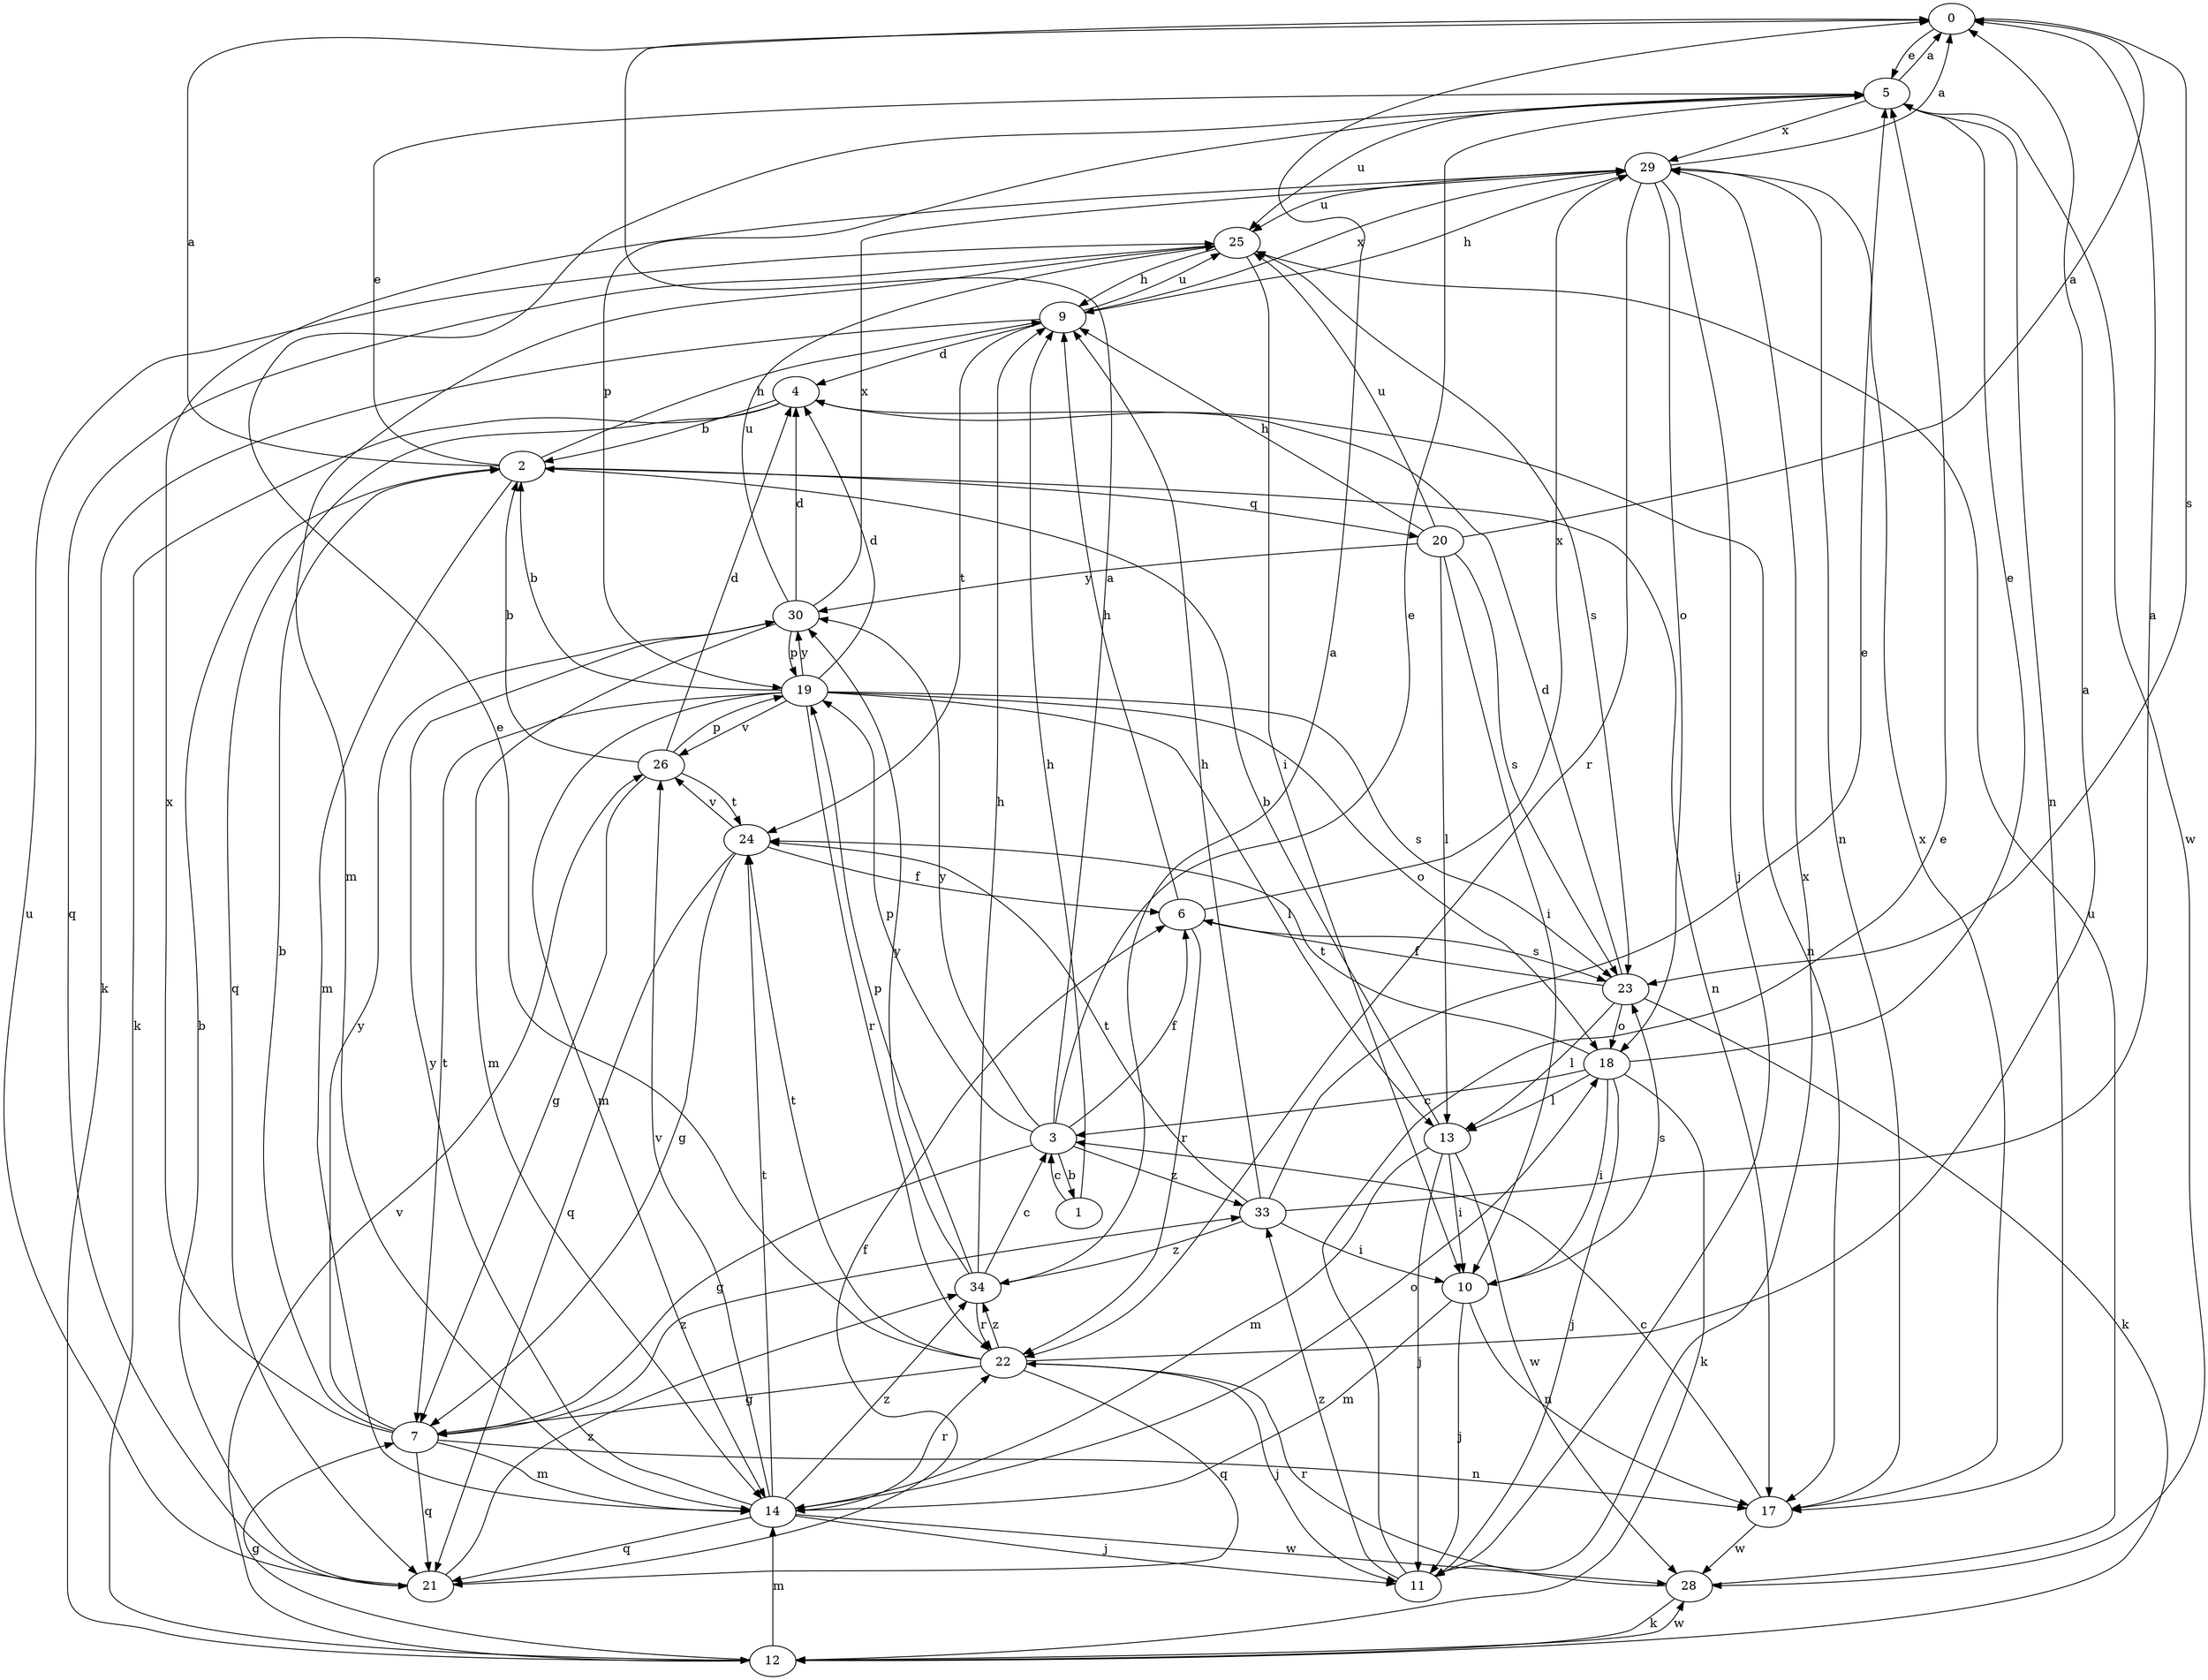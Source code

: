 strict digraph  {
0;
1;
2;
3;
4;
5;
6;
7;
9;
10;
11;
12;
13;
14;
17;
18;
19;
20;
21;
22;
23;
24;
25;
26;
28;
29;
30;
33;
34;
0 -> 5  [label=e];
0 -> 23  [label=s];
1 -> 3  [label=c];
1 -> 9  [label=h];
2 -> 0  [label=a];
2 -> 5  [label=e];
2 -> 9  [label=h];
2 -> 14  [label=m];
2 -> 17  [label=n];
2 -> 20  [label=q];
3 -> 0  [label=a];
3 -> 1  [label=b];
3 -> 5  [label=e];
3 -> 6  [label=f];
3 -> 7  [label=g];
3 -> 19  [label=p];
3 -> 30  [label=y];
3 -> 33  [label=z];
4 -> 2  [label=b];
4 -> 12  [label=k];
4 -> 17  [label=n];
4 -> 21  [label=q];
5 -> 0  [label=a];
5 -> 17  [label=n];
5 -> 19  [label=p];
5 -> 25  [label=u];
5 -> 28  [label=w];
5 -> 29  [label=x];
6 -> 9  [label=h];
6 -> 22  [label=r];
6 -> 23  [label=s];
6 -> 29  [label=x];
7 -> 2  [label=b];
7 -> 14  [label=m];
7 -> 17  [label=n];
7 -> 21  [label=q];
7 -> 29  [label=x];
7 -> 30  [label=y];
7 -> 33  [label=z];
9 -> 4  [label=d];
9 -> 12  [label=k];
9 -> 24  [label=t];
9 -> 25  [label=u];
9 -> 29  [label=x];
10 -> 11  [label=j];
10 -> 14  [label=m];
10 -> 17  [label=n];
10 -> 23  [label=s];
11 -> 5  [label=e];
11 -> 29  [label=x];
11 -> 33  [label=z];
12 -> 7  [label=g];
12 -> 14  [label=m];
12 -> 26  [label=v];
12 -> 28  [label=w];
13 -> 2  [label=b];
13 -> 10  [label=i];
13 -> 11  [label=j];
13 -> 14  [label=m];
13 -> 28  [label=w];
14 -> 11  [label=j];
14 -> 18  [label=o];
14 -> 21  [label=q];
14 -> 22  [label=r];
14 -> 24  [label=t];
14 -> 26  [label=v];
14 -> 28  [label=w];
14 -> 30  [label=y];
14 -> 34  [label=z];
17 -> 3  [label=c];
17 -> 28  [label=w];
17 -> 29  [label=x];
18 -> 3  [label=c];
18 -> 5  [label=e];
18 -> 10  [label=i];
18 -> 11  [label=j];
18 -> 12  [label=k];
18 -> 13  [label=l];
18 -> 24  [label=t];
19 -> 2  [label=b];
19 -> 4  [label=d];
19 -> 13  [label=l];
19 -> 14  [label=m];
19 -> 18  [label=o];
19 -> 22  [label=r];
19 -> 23  [label=s];
19 -> 26  [label=v];
19 -> 30  [label=y];
19 -> 7  [label=t];
20 -> 0  [label=a];
20 -> 9  [label=h];
20 -> 10  [label=i];
20 -> 13  [label=l];
20 -> 23  [label=s];
20 -> 25  [label=u];
20 -> 30  [label=y];
21 -> 2  [label=b];
21 -> 6  [label=f];
21 -> 25  [label=u];
21 -> 34  [label=z];
22 -> 0  [label=a];
22 -> 5  [label=e];
22 -> 7  [label=g];
22 -> 11  [label=j];
22 -> 21  [label=q];
22 -> 24  [label=t];
22 -> 34  [label=z];
23 -> 4  [label=d];
23 -> 6  [label=f];
23 -> 12  [label=k];
23 -> 13  [label=l];
23 -> 18  [label=o];
24 -> 6  [label=f];
24 -> 7  [label=g];
24 -> 21  [label=q];
24 -> 26  [label=v];
25 -> 9  [label=h];
25 -> 10  [label=i];
25 -> 14  [label=m];
25 -> 21  [label=q];
25 -> 23  [label=s];
26 -> 2  [label=b];
26 -> 4  [label=d];
26 -> 7  [label=g];
26 -> 19  [label=p];
26 -> 24  [label=t];
28 -> 12  [label=k];
28 -> 22  [label=r];
28 -> 25  [label=u];
29 -> 0  [label=a];
29 -> 9  [label=h];
29 -> 11  [label=j];
29 -> 17  [label=n];
29 -> 18  [label=o];
29 -> 22  [label=r];
29 -> 25  [label=u];
30 -> 4  [label=d];
30 -> 14  [label=m];
30 -> 19  [label=p];
30 -> 25  [label=u];
30 -> 29  [label=x];
33 -> 0  [label=a];
33 -> 5  [label=e];
33 -> 9  [label=h];
33 -> 10  [label=i];
33 -> 24  [label=t];
33 -> 34  [label=z];
34 -> 0  [label=a];
34 -> 3  [label=c];
34 -> 9  [label=h];
34 -> 19  [label=p];
34 -> 22  [label=r];
34 -> 30  [label=y];
}
